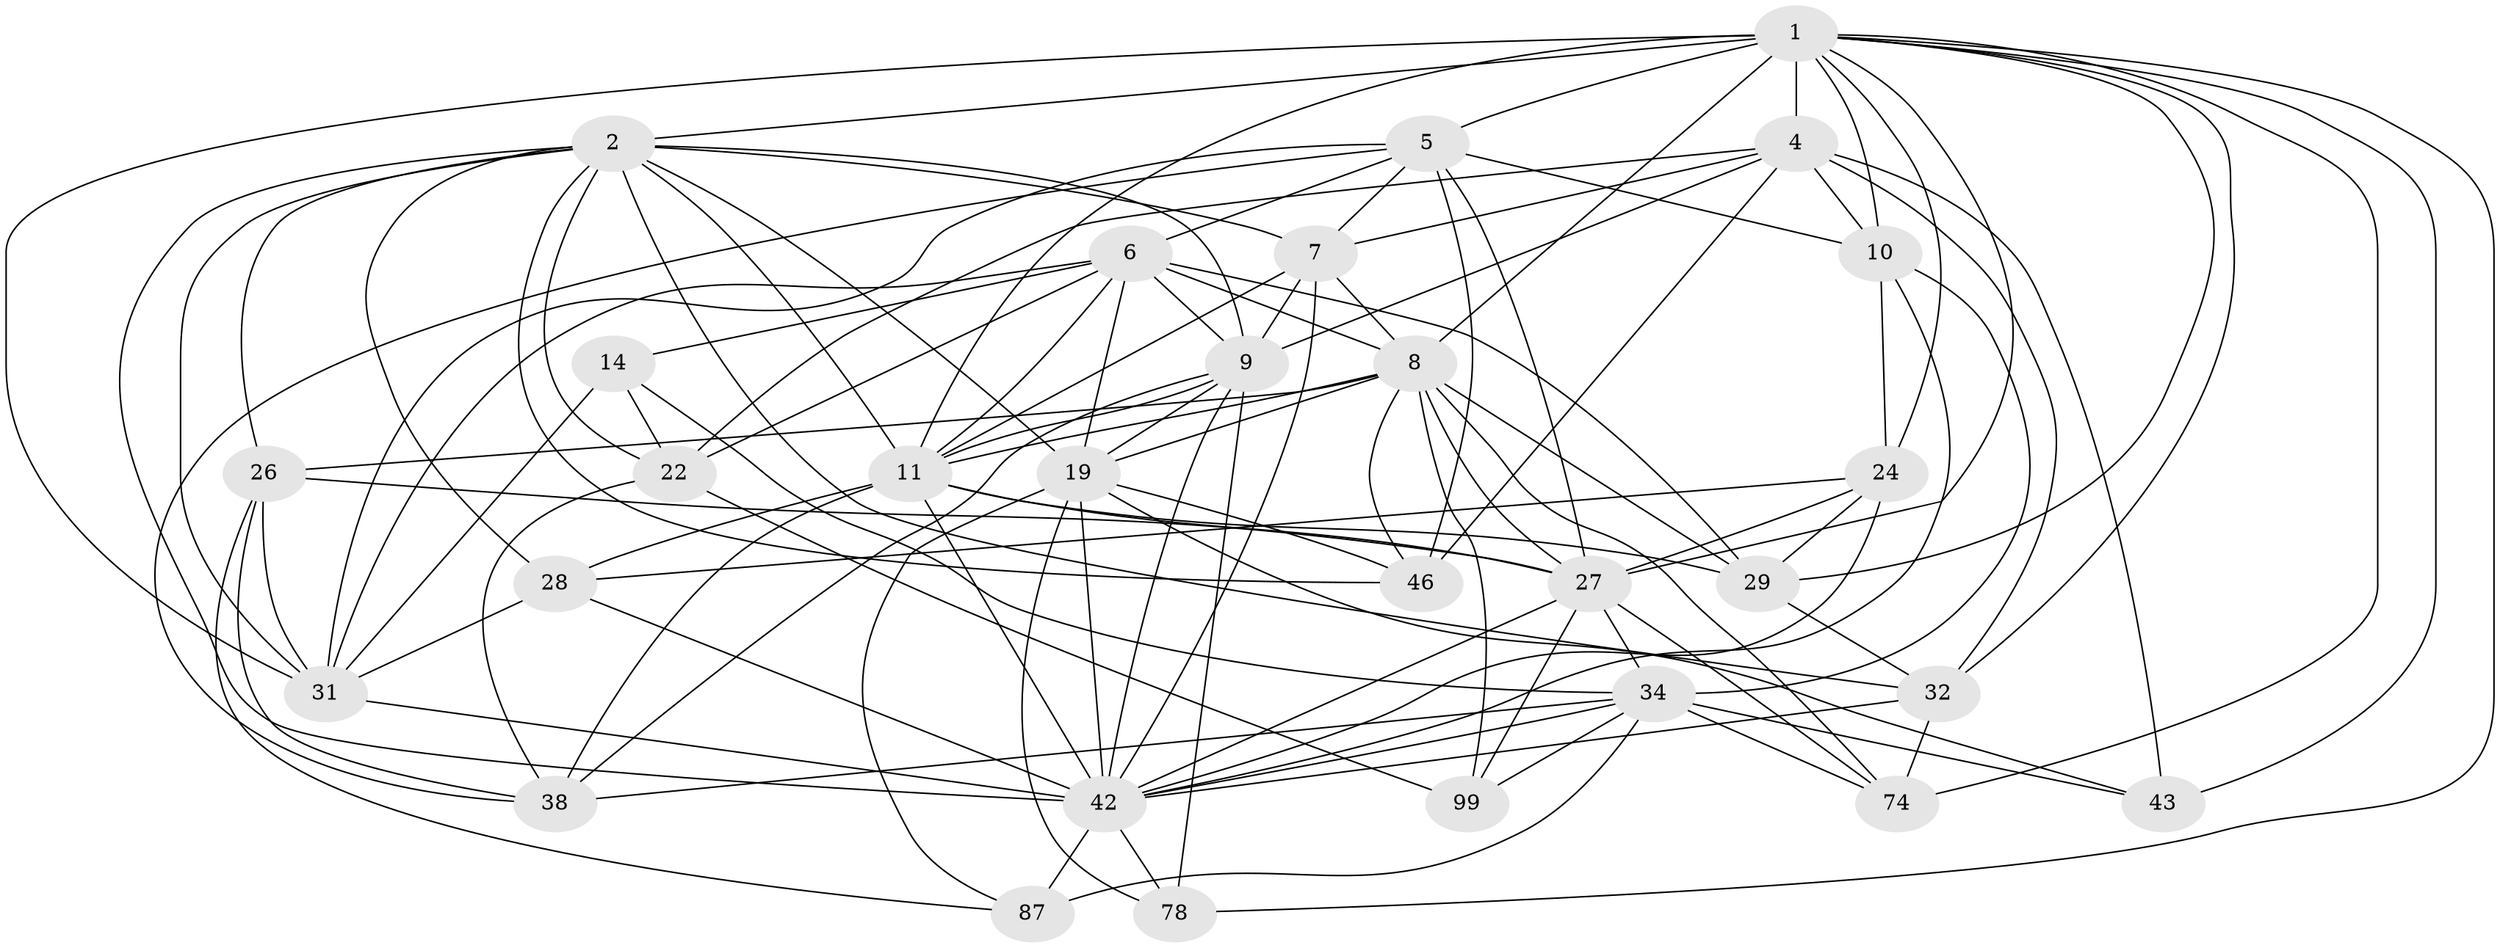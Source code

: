 // original degree distribution, {4: 1.0}
// Generated by graph-tools (version 1.1) at 2025/20/03/04/25 18:20:49]
// undirected, 29 vertices, 108 edges
graph export_dot {
graph [start="1"]
  node [color=gray90,style=filled];
  1 [super="+12+39"];
  2 [super="+69+3"];
  4 [super="+30+21"];
  5 [super="+15"];
  6 [super="+16+50"];
  7 [super="+63"];
  8 [super="+79+23+53+80"];
  9 [super="+96+77"];
  10 [super="+90+40"];
  11 [super="+71+83+54+61"];
  14;
  19 [super="+20+25"];
  22 [super="+70"];
  24 [super="+37"];
  26 [super="+89"];
  27 [super="+75+62+57"];
  28 [super="+92"];
  29 [super="+45"];
  31 [super="+98+52+47"];
  32 [super="+35"];
  34 [super="+93+86+82"];
  38 [super="+81"];
  42 [super="+66+44+55"];
  43;
  46 [super="+84"];
  74 [super="+76"];
  78;
  87;
  99;
  1 -- 4 [weight=3];
  1 -- 5 [weight=2];
  1 -- 29;
  1 -- 27;
  1 -- 31 [weight=2];
  1 -- 11;
  1 -- 74;
  1 -- 32;
  1 -- 2;
  1 -- 8 [weight=2];
  1 -- 10 [weight=2];
  1 -- 43;
  1 -- 78;
  1 -- 24;
  2 -- 22;
  2 -- 9;
  2 -- 11 [weight=2];
  2 -- 28;
  2 -- 32;
  2 -- 7;
  2 -- 46;
  2 -- 26;
  2 -- 19;
  2 -- 31 [weight=2];
  2 -- 42;
  4 -- 32 [weight=2];
  4 -- 22;
  4 -- 7;
  4 -- 9;
  4 -- 43;
  4 -- 46;
  4 -- 10 [weight=2];
  5 -- 10;
  5 -- 38;
  5 -- 7;
  5 -- 46;
  5 -- 6;
  5 -- 27 [weight=2];
  5 -- 31;
  6 -- 9;
  6 -- 22;
  6 -- 11;
  6 -- 29;
  6 -- 19 [weight=2];
  6 -- 8;
  6 -- 31;
  6 -- 14;
  7 -- 11;
  7 -- 8;
  7 -- 9 [weight=2];
  7 -- 42;
  8 -- 74;
  8 -- 29;
  8 -- 26;
  8 -- 99;
  8 -- 27;
  8 -- 19;
  8 -- 11;
  8 -- 46;
  9 -- 19;
  9 -- 78;
  9 -- 11;
  9 -- 38;
  9 -- 42;
  10 -- 34;
  10 -- 42;
  10 -- 24;
  11 -- 38;
  11 -- 42;
  11 -- 29;
  11 -- 28;
  11 -- 27;
  14 -- 31;
  14 -- 22;
  14 -- 34;
  19 -- 87;
  19 -- 46 [weight=2];
  19 -- 43;
  19 -- 78;
  19 -- 42 [weight=2];
  22 -- 38;
  22 -- 99;
  24 -- 42;
  24 -- 28;
  24 -- 29;
  24 -- 27;
  26 -- 38;
  26 -- 87;
  26 -- 31;
  26 -- 27;
  27 -- 99;
  27 -- 42;
  27 -- 34 [weight=2];
  27 -- 74;
  28 -- 31 [weight=2];
  28 -- 42;
  29 -- 32;
  31 -- 42 [weight=2];
  32 -- 74 [weight=2];
  32 -- 42;
  34 -- 43;
  34 -- 87;
  34 -- 74;
  34 -- 38;
  34 -- 99;
  34 -- 42;
  42 -- 87;
  42 -- 78;
}
